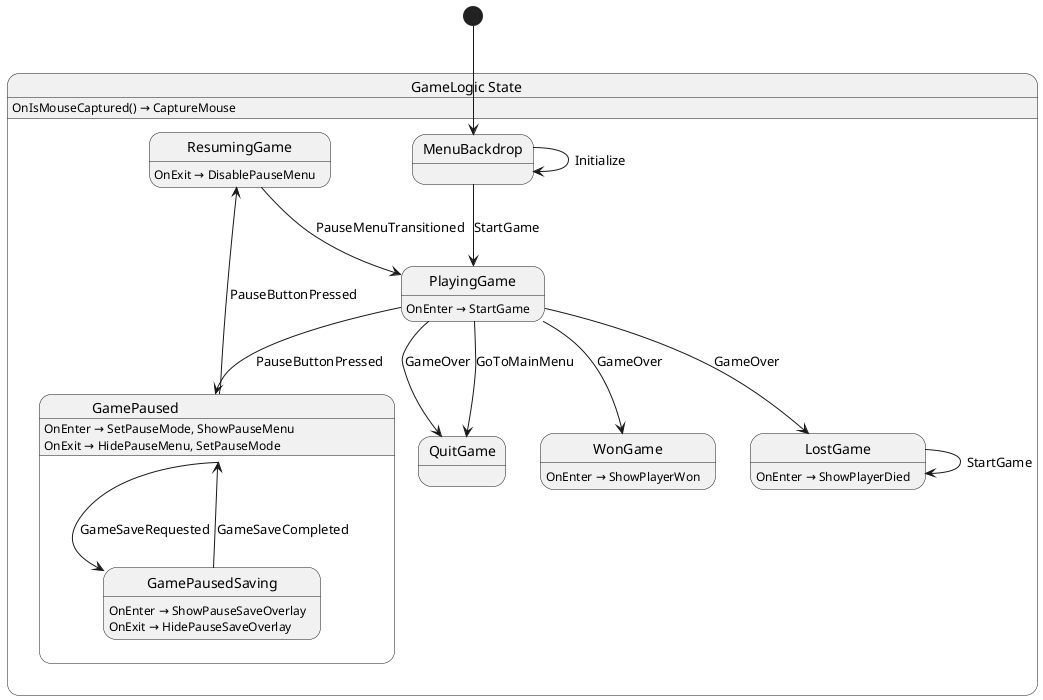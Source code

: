 @startuml GameLogic
state "GameLogic State" as GameDemo_GameLogic_State {
  state "GamePaused" as GameDemo_GameLogic_State_GamePaused {
    state "GamePausedSaving" as GameDemo_GameLogic_State_GamePausedSaving {
      GameDemo_GameLogic_State_GamePausedSaving : OnEnter → ShowPauseSaveOverlay
      GameDemo_GameLogic_State_GamePausedSaving : OnExit → HidePauseSaveOverlay
    }
    GameDemo_GameLogic_State_GamePaused : OnEnter → SetPauseMode, ShowPauseMenu
    GameDemo_GameLogic_State_GamePaused : OnExit → HidePauseMenu, SetPauseMode
  }
  state "LostGame" as GameDemo_GameLogic_State_LostGame {
    GameDemo_GameLogic_State_LostGame : OnEnter → ShowPlayerDied
  }
  state "MenuBackdrop" as GameDemo_GameLogic_State_MenuBackdrop
  state "PlayingGame" as GameDemo_GameLogic_State_PlayingGame {
    GameDemo_GameLogic_State_PlayingGame : OnEnter → StartGame
  }
  state "QuitGame" as GameDemo_GameLogic_State_QuitGame
  state "ResumingGame" as GameDemo_GameLogic_State_ResumingGame {
    GameDemo_GameLogic_State_ResumingGame : OnExit → DisablePauseMenu
  }
  state "WonGame" as GameDemo_GameLogic_State_WonGame {
    GameDemo_GameLogic_State_WonGame : OnEnter → ShowPlayerWon
  }
  GameDemo_GameLogic_State : OnIsMouseCaptured() → CaptureMouse
}

GameDemo_GameLogic_State_GamePaused --> GameDemo_GameLogic_State_GamePausedSaving : GameSaveRequested
GameDemo_GameLogic_State_GamePaused --> GameDemo_GameLogic_State_ResumingGame : PauseButtonPressed
GameDemo_GameLogic_State_GamePausedSaving --> GameDemo_GameLogic_State_GamePaused : GameSaveCompleted
GameDemo_GameLogic_State_LostGame --> GameDemo_GameLogic_State_LostGame : StartGame
GameDemo_GameLogic_State_MenuBackdrop --> GameDemo_GameLogic_State_MenuBackdrop : Initialize
GameDemo_GameLogic_State_MenuBackdrop --> GameDemo_GameLogic_State_PlayingGame : StartGame
GameDemo_GameLogic_State_PlayingGame --> GameDemo_GameLogic_State_GamePaused : PauseButtonPressed
GameDemo_GameLogic_State_PlayingGame --> GameDemo_GameLogic_State_LostGame : GameOver
GameDemo_GameLogic_State_PlayingGame --> GameDemo_GameLogic_State_QuitGame : GameOver
GameDemo_GameLogic_State_PlayingGame --> GameDemo_GameLogic_State_QuitGame : GoToMainMenu
GameDemo_GameLogic_State_PlayingGame --> GameDemo_GameLogic_State_WonGame : GameOver
GameDemo_GameLogic_State_ResumingGame --> GameDemo_GameLogic_State_PlayingGame : PauseMenuTransitioned

[*] --> GameDemo_GameLogic_State_MenuBackdrop
@enduml